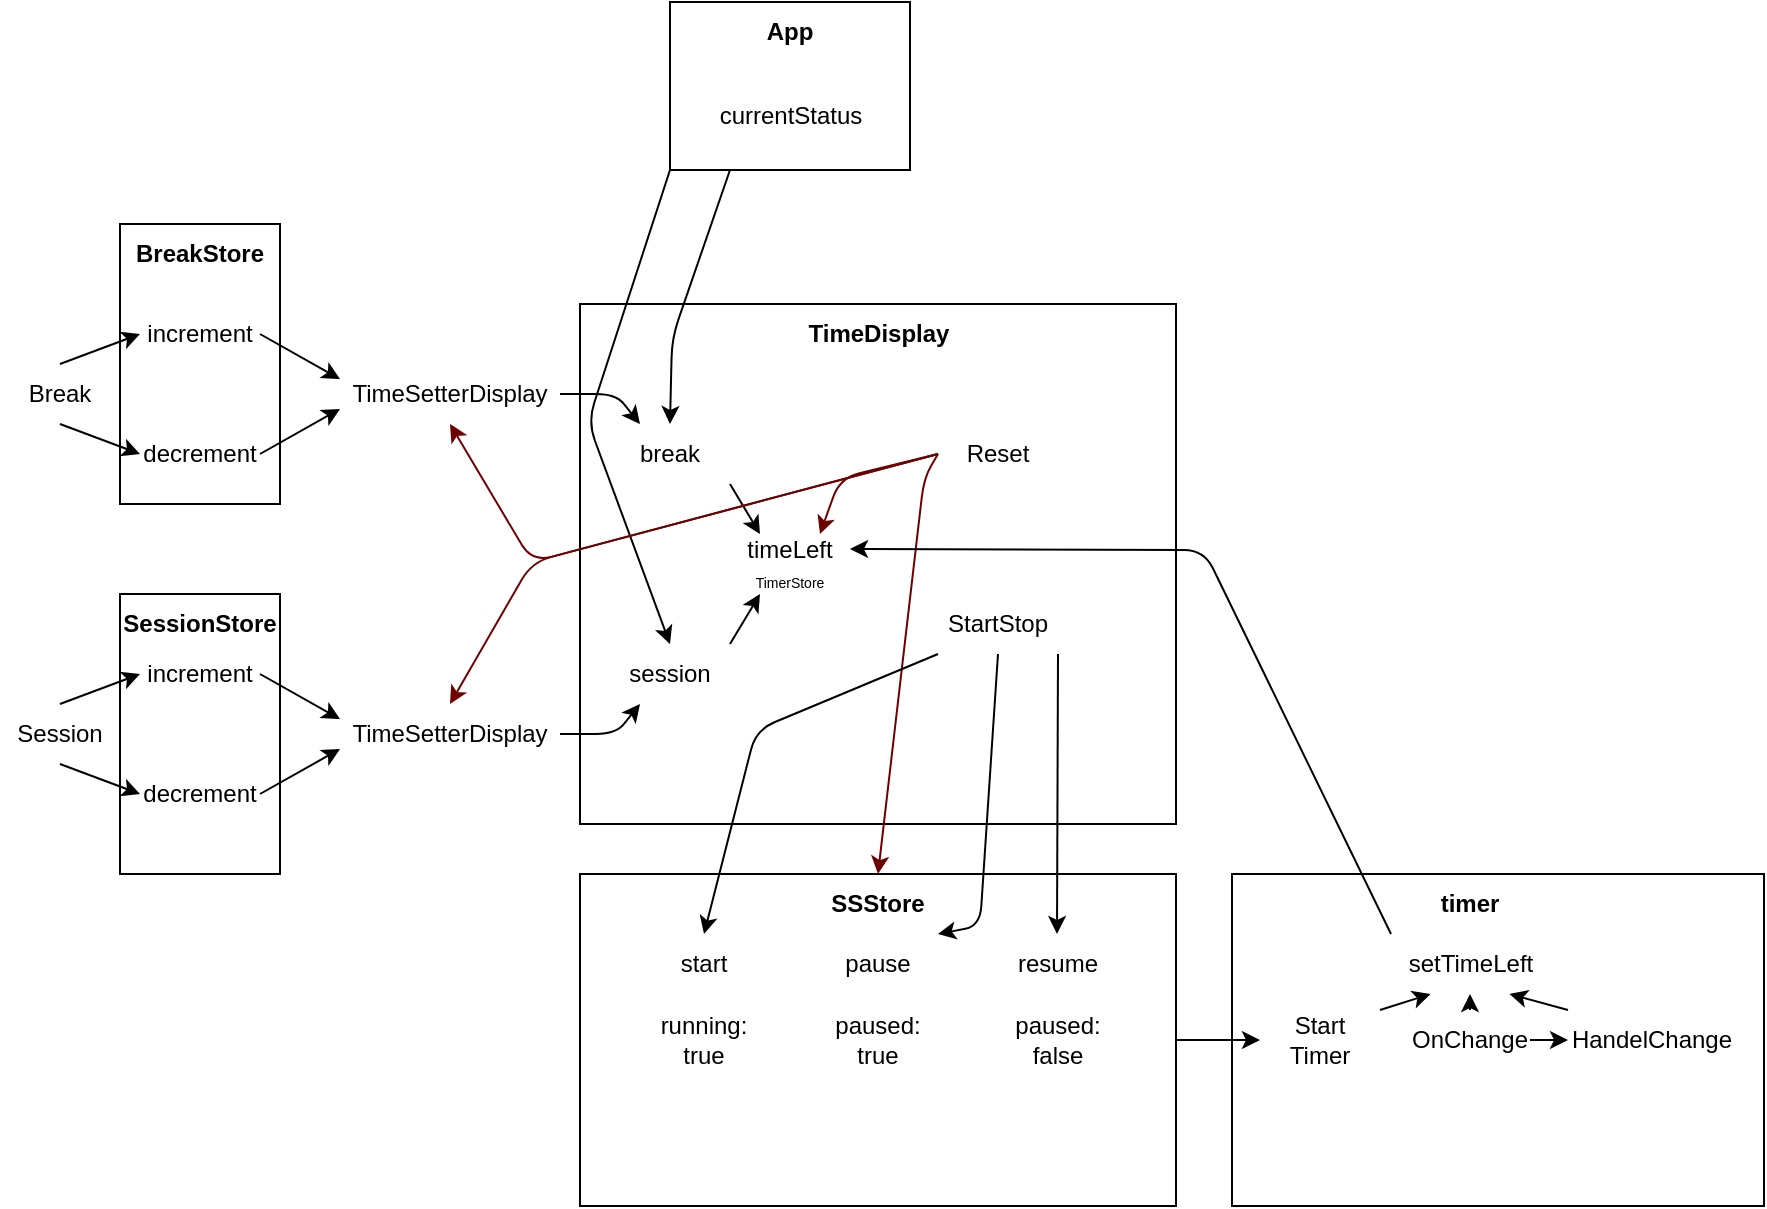 <mxfile>
    <diagram id="KufK51hkcl0O2N544Lcs" name="Page-1">
        <mxGraphModel dx="803" dy="563" grid="1" gridSize="14" guides="1" tooltips="1" connect="1" arrows="1" fold="1" page="1" pageScale="1" pageWidth="1169" pageHeight="827" math="0" shadow="0">
            <root>
                <mxCell id="0"/>
                <mxCell id="1" parent="0"/>
                <mxCell id="73" value="" style="rounded=0;whiteSpace=wrap;html=1;" vertex="1" parent="1">
                    <mxGeometry x="672" y="576" width="266" height="166" as="geometry"/>
                </mxCell>
                <mxCell id="75" style="edgeStyle=none;html=1;exitX=1;exitY=0.5;exitDx=0;exitDy=0;entryX=0;entryY=0.5;entryDx=0;entryDy=0;" edge="1" parent="1" source="61" target="76">
                    <mxGeometry relative="1" as="geometry"/>
                </mxCell>
                <mxCell id="61" value="" style="rounded=0;whiteSpace=wrap;html=1;" vertex="1" parent="1">
                    <mxGeometry x="346" y="576" width="298" height="166" as="geometry"/>
                </mxCell>
                <mxCell id="40" value="" style="rounded=0;whiteSpace=wrap;html=1;" vertex="1" parent="1">
                    <mxGeometry x="346" y="291" width="298" height="260" as="geometry"/>
                </mxCell>
                <mxCell id="32" value="" style="rounded=0;whiteSpace=wrap;html=1;" vertex="1" parent="1">
                    <mxGeometry x="116" y="436" width="80" height="140" as="geometry"/>
                </mxCell>
                <mxCell id="33" value="&lt;b&gt;SessionStore&lt;/b&gt;" style="text;html=1;align=center;verticalAlign=middle;whiteSpace=wrap;rounded=0;" vertex="1" parent="1">
                    <mxGeometry x="126" y="436" width="60" height="30" as="geometry"/>
                </mxCell>
                <mxCell id="30" value="" style="rounded=0;whiteSpace=wrap;html=1;" vertex="1" parent="1">
                    <mxGeometry x="116" y="251" width="80" height="140" as="geometry"/>
                </mxCell>
                <mxCell id="26" style="edgeStyle=none;html=1;exitX=0.5;exitY=0;exitDx=0;exitDy=0;entryX=0;entryY=0.5;entryDx=0;entryDy=0;" edge="1" parent="1" source="2" target="19">
                    <mxGeometry relative="1" as="geometry"/>
                </mxCell>
                <mxCell id="27" style="edgeStyle=none;html=1;exitX=0.5;exitY=1;exitDx=0;exitDy=0;entryX=0;entryY=0.5;entryDx=0;entryDy=0;" edge="1" parent="1" source="2" target="21">
                    <mxGeometry relative="1" as="geometry"/>
                </mxCell>
                <mxCell id="2" value="Break" style="text;html=1;align=center;verticalAlign=middle;whiteSpace=wrap;rounded=0;" vertex="1" parent="1">
                    <mxGeometry x="56" y="321" width="60" height="30" as="geometry"/>
                </mxCell>
                <mxCell id="28" style="edgeStyle=none;html=1;exitX=0.5;exitY=0;exitDx=0;exitDy=0;entryX=0;entryY=0.5;entryDx=0;entryDy=0;" edge="1" parent="1" source="4" target="20">
                    <mxGeometry relative="1" as="geometry"/>
                </mxCell>
                <mxCell id="29" style="edgeStyle=none;html=1;exitX=0.5;exitY=1;exitDx=0;exitDy=0;entryX=0;entryY=0.5;entryDx=0;entryDy=0;" edge="1" parent="1" source="4" target="22">
                    <mxGeometry relative="1" as="geometry"/>
                </mxCell>
                <mxCell id="4" value="Session" style="text;html=1;align=center;verticalAlign=middle;whiteSpace=wrap;rounded=0;" vertex="1" parent="1">
                    <mxGeometry x="56" y="491" width="60" height="30" as="geometry"/>
                </mxCell>
                <mxCell id="35" style="edgeStyle=none;html=1;exitX=1;exitY=0.5;exitDx=0;exitDy=0;entryX=0;entryY=0.25;entryDx=0;entryDy=0;" edge="1" parent="1" source="19" target="34">
                    <mxGeometry relative="1" as="geometry"/>
                </mxCell>
                <mxCell id="19" value="increment" style="text;html=1;align=center;verticalAlign=middle;whiteSpace=wrap;rounded=0;" vertex="1" parent="1">
                    <mxGeometry x="126" y="291" width="60" height="30" as="geometry"/>
                </mxCell>
                <mxCell id="20" value="increment" style="text;html=1;align=center;verticalAlign=middle;whiteSpace=wrap;rounded=0;" vertex="1" parent="1">
                    <mxGeometry x="126" y="461" width="60" height="30" as="geometry"/>
                </mxCell>
                <mxCell id="36" style="edgeStyle=none;html=1;exitX=1;exitY=0.5;exitDx=0;exitDy=0;entryX=0;entryY=0.75;entryDx=0;entryDy=0;" edge="1" parent="1" source="21" target="34">
                    <mxGeometry relative="1" as="geometry"/>
                </mxCell>
                <mxCell id="21" value="decrement" style="text;html=1;align=center;verticalAlign=middle;whiteSpace=wrap;rounded=0;" vertex="1" parent="1">
                    <mxGeometry x="126" y="351" width="60" height="30" as="geometry"/>
                </mxCell>
                <mxCell id="22" value="decrement" style="text;html=1;align=center;verticalAlign=middle;whiteSpace=wrap;rounded=0;" vertex="1" parent="1">
                    <mxGeometry x="126" y="521" width="60" height="30" as="geometry"/>
                </mxCell>
                <mxCell id="31" value="&lt;b&gt;BreakStore&lt;/b&gt;" style="text;html=1;align=center;verticalAlign=middle;whiteSpace=wrap;rounded=0;" vertex="1" parent="1">
                    <mxGeometry x="126" y="251" width="60" height="30" as="geometry"/>
                </mxCell>
                <mxCell id="51" style="edgeStyle=none;html=1;exitX=1;exitY=0.5;exitDx=0;exitDy=0;entryX=0.25;entryY=0;entryDx=0;entryDy=0;" edge="1" parent="1" source="34" target="46">
                    <mxGeometry relative="1" as="geometry">
                        <Array as="points">
                            <mxPoint x="364" y="336"/>
                        </Array>
                    </mxGeometry>
                </mxCell>
                <mxCell id="34" value="TimeSetterDisplay" style="text;html=1;align=center;verticalAlign=middle;whiteSpace=wrap;rounded=0;" vertex="1" parent="1">
                    <mxGeometry x="226" y="321" width="110" height="30" as="geometry"/>
                </mxCell>
                <mxCell id="52" style="edgeStyle=none;html=1;exitX=1;exitY=0.5;exitDx=0;exitDy=0;entryX=0.25;entryY=1;entryDx=0;entryDy=0;" edge="1" parent="1" source="37" target="45">
                    <mxGeometry relative="1" as="geometry">
                        <Array as="points">
                            <mxPoint x="364" y="506"/>
                        </Array>
                    </mxGeometry>
                </mxCell>
                <mxCell id="37" value="TimeSetterDisplay" style="text;html=1;align=center;verticalAlign=middle;whiteSpace=wrap;rounded=0;" vertex="1" parent="1">
                    <mxGeometry x="226" y="491" width="110" height="30" as="geometry"/>
                </mxCell>
                <mxCell id="38" style="edgeStyle=none;html=1;exitX=1;exitY=0.5;exitDx=0;exitDy=0;entryX=0;entryY=0.25;entryDx=0;entryDy=0;" edge="1" target="37" parent="1" source="20">
                    <mxGeometry relative="1" as="geometry">
                        <mxPoint x="186" y="476" as="sourcePoint"/>
                    </mxGeometry>
                </mxCell>
                <mxCell id="39" style="edgeStyle=none;html=1;exitX=1;exitY=0.5;exitDx=0;exitDy=0;entryX=0;entryY=0.75;entryDx=0;entryDy=0;" edge="1" target="37" parent="1" source="22">
                    <mxGeometry relative="1" as="geometry">
                        <mxPoint x="186" y="536" as="sourcePoint"/>
                    </mxGeometry>
                </mxCell>
                <mxCell id="41" value="&lt;b&gt;TimeDisplay&lt;/b&gt;" style="text;html=1;align=center;verticalAlign=middle;whiteSpace=wrap;rounded=0;" vertex="1" parent="1">
                    <mxGeometry x="457.5" y="291" width="75" height="30" as="geometry"/>
                </mxCell>
                <mxCell id="47" style="edgeStyle=none;html=1;exitX=0;exitY=1;exitDx=0;exitDy=0;entryX=0.5;entryY=0;entryDx=0;entryDy=0;" edge="1" parent="1" source="42" target="45">
                    <mxGeometry relative="1" as="geometry">
                        <Array as="points">
                            <mxPoint x="350" y="350"/>
                        </Array>
                    </mxGeometry>
                </mxCell>
                <mxCell id="48" style="edgeStyle=none;html=1;exitX=0.25;exitY=1;exitDx=0;exitDy=0;entryX=0.5;entryY=0;entryDx=0;entryDy=0;" edge="1" parent="1" source="42" target="46">
                    <mxGeometry relative="1" as="geometry">
                        <Array as="points">
                            <mxPoint x="392" y="308"/>
                        </Array>
                    </mxGeometry>
                </mxCell>
                <mxCell id="42" value="" style="rounded=0;whiteSpace=wrap;html=1;" vertex="1" parent="1">
                    <mxGeometry x="391" y="140" width="120" height="84" as="geometry"/>
                </mxCell>
                <mxCell id="43" value="&lt;b&gt;App&lt;/b&gt;" style="text;html=1;align=center;verticalAlign=middle;whiteSpace=wrap;rounded=0;" vertex="1" parent="1">
                    <mxGeometry x="421" y="140" width="60" height="30" as="geometry"/>
                </mxCell>
                <mxCell id="44" value="currentStatus" style="text;html=1;align=center;verticalAlign=middle;whiteSpace=wrap;rounded=0;" vertex="1" parent="1">
                    <mxGeometry x="409.5" y="182" width="83" height="30" as="geometry"/>
                </mxCell>
                <mxCell id="53" style="edgeStyle=none;html=1;exitX=1;exitY=0;exitDx=0;exitDy=0;entryX=0.25;entryY=1;entryDx=0;entryDy=0;" edge="1" parent="1" source="45" target="49">
                    <mxGeometry relative="1" as="geometry"/>
                </mxCell>
                <mxCell id="45" value="session" style="text;html=1;align=center;verticalAlign=middle;whiteSpace=wrap;rounded=0;" vertex="1" parent="1">
                    <mxGeometry x="361" y="461" width="60" height="30" as="geometry"/>
                </mxCell>
                <mxCell id="54" style="edgeStyle=none;html=1;exitX=1;exitY=1;exitDx=0;exitDy=0;entryX=0.25;entryY=0;entryDx=0;entryDy=0;" edge="1" parent="1" source="46" target="49">
                    <mxGeometry relative="1" as="geometry"/>
                </mxCell>
                <mxCell id="46" value="break" style="text;html=1;align=center;verticalAlign=middle;whiteSpace=wrap;rounded=0;" vertex="1" parent="1">
                    <mxGeometry x="361" y="351" width="60" height="30" as="geometry"/>
                </mxCell>
                <mxCell id="49" value="timeLeft&lt;div&gt;&lt;font style=&quot;font-size: 7px; line-height: 80%;&quot;&gt;TimerStore&lt;/font&gt;&lt;/div&gt;" style="text;html=1;align=center;verticalAlign=middle;whiteSpace=wrap;rounded=0;" vertex="1" parent="1">
                    <mxGeometry x="421" y="406" width="60" height="30" as="geometry"/>
                </mxCell>
                <mxCell id="56" style="edgeStyle=none;html=1;exitX=0;exitY=0.5;exitDx=0;exitDy=0;entryX=0.75;entryY=0;entryDx=0;entryDy=0;fillColor=#a20025;strokeColor=#6F0000;" edge="1" parent="1" source="55" target="49">
                    <mxGeometry relative="1" as="geometry">
                        <Array as="points">
                            <mxPoint x="476" y="378"/>
                        </Array>
                    </mxGeometry>
                </mxCell>
                <mxCell id="58" style="edgeStyle=none;html=1;exitX=0;exitY=0.5;exitDx=0;exitDy=0;entryX=0.5;entryY=1;entryDx=0;entryDy=0;fillColor=#a20025;strokeColor=#6F0000;" edge="1" parent="1" source="55" target="34">
                    <mxGeometry relative="1" as="geometry">
                        <Array as="points">
                            <mxPoint x="322" y="420"/>
                        </Array>
                    </mxGeometry>
                </mxCell>
                <mxCell id="59" style="edgeStyle=none;html=1;exitX=0;exitY=0.5;exitDx=0;exitDy=0;entryX=0.5;entryY=0;entryDx=0;entryDy=0;fillColor=#a20025;strokeColor=#6F0000;" edge="1" parent="1" source="55" target="37">
                    <mxGeometry relative="1" as="geometry">
                        <Array as="points">
                            <mxPoint x="322" y="420"/>
                        </Array>
                    </mxGeometry>
                </mxCell>
                <mxCell id="66" style="edgeStyle=none;html=1;exitX=0;exitY=0.5;exitDx=0;exitDy=0;entryX=0.5;entryY=0;entryDx=0;entryDy=0;fillColor=#a20025;strokeColor=#6F0000;" edge="1" parent="1" source="55" target="61">
                    <mxGeometry relative="1" as="geometry">
                        <Array as="points">
                            <mxPoint x="518" y="378"/>
                        </Array>
                    </mxGeometry>
                </mxCell>
                <mxCell id="55" value="Reset" style="text;html=1;align=center;verticalAlign=middle;whiteSpace=wrap;rounded=0;" vertex="1" parent="1">
                    <mxGeometry x="525" y="351" width="60" height="30" as="geometry"/>
                </mxCell>
                <mxCell id="67" style="edgeStyle=none;html=1;exitX=0;exitY=1;exitDx=0;exitDy=0;entryX=0.5;entryY=0;entryDx=0;entryDy=0;" edge="1" parent="1" source="60" target="64">
                    <mxGeometry relative="1" as="geometry">
                        <Array as="points">
                            <mxPoint x="434" y="504"/>
                        </Array>
                    </mxGeometry>
                </mxCell>
                <mxCell id="68" style="edgeStyle=none;html=1;exitX=0.5;exitY=1;exitDx=0;exitDy=0;entryX=1;entryY=0;entryDx=0;entryDy=0;" edge="1" parent="1" source="60" target="63">
                    <mxGeometry relative="1" as="geometry">
                        <Array as="points">
                            <mxPoint x="546" y="602"/>
                        </Array>
                    </mxGeometry>
                </mxCell>
                <mxCell id="69" style="edgeStyle=none;html=1;exitX=1;exitY=1;exitDx=0;exitDy=0;entryX=0.5;entryY=0;entryDx=0;entryDy=0;" edge="1" parent="1" source="60" target="65">
                    <mxGeometry relative="1" as="geometry"/>
                </mxCell>
                <mxCell id="60" value="StartStop" style="text;html=1;align=center;verticalAlign=middle;whiteSpace=wrap;rounded=0;" vertex="1" parent="1">
                    <mxGeometry x="525" y="436" width="60" height="30" as="geometry"/>
                </mxCell>
                <mxCell id="62" value="&lt;b&gt;SSStore&lt;/b&gt;" style="text;html=1;align=center;verticalAlign=middle;whiteSpace=wrap;rounded=0;" vertex="1" parent="1">
                    <mxGeometry x="465" y="576" width="60" height="30" as="geometry"/>
                </mxCell>
                <mxCell id="63" value="pause" style="text;html=1;align=center;verticalAlign=middle;whiteSpace=wrap;rounded=0;" vertex="1" parent="1">
                    <mxGeometry x="465" y="606" width="60" height="30" as="geometry"/>
                </mxCell>
                <mxCell id="64" value="start" style="text;html=1;align=center;verticalAlign=middle;whiteSpace=wrap;rounded=0;" vertex="1" parent="1">
                    <mxGeometry x="378" y="606" width="60" height="30" as="geometry"/>
                </mxCell>
                <mxCell id="65" value="resume" style="text;html=1;align=center;verticalAlign=middle;whiteSpace=wrap;rounded=0;" vertex="1" parent="1">
                    <mxGeometry x="554.5" y="606" width="60" height="30" as="geometry"/>
                </mxCell>
                <mxCell id="70" value="running: true" style="text;html=1;align=center;verticalAlign=middle;whiteSpace=wrap;rounded=0;" vertex="1" parent="1">
                    <mxGeometry x="378" y="644" width="60" height="30" as="geometry"/>
                </mxCell>
                <mxCell id="71" value="paused: true" style="text;html=1;align=center;verticalAlign=middle;whiteSpace=wrap;rounded=0;" vertex="1" parent="1">
                    <mxGeometry x="465" y="644" width="60" height="30" as="geometry"/>
                </mxCell>
                <mxCell id="72" value="paused: false" style="text;html=1;align=center;verticalAlign=middle;whiteSpace=wrap;rounded=0;" vertex="1" parent="1">
                    <mxGeometry x="555" y="644" width="60" height="30" as="geometry"/>
                </mxCell>
                <mxCell id="74" value="&lt;b&gt;timer&lt;/b&gt;" style="text;html=1;align=center;verticalAlign=middle;whiteSpace=wrap;rounded=0;" vertex="1" parent="1">
                    <mxGeometry x="761" y="576" width="60" height="30" as="geometry"/>
                </mxCell>
                <mxCell id="81" style="edgeStyle=none;html=1;exitX=1;exitY=0;exitDx=0;exitDy=0;entryX=0.25;entryY=1;entryDx=0;entryDy=0;" edge="1" parent="1" source="76" target="80">
                    <mxGeometry relative="1" as="geometry"/>
                </mxCell>
                <mxCell id="76" value="Start Timer" style="text;html=1;align=center;verticalAlign=middle;whiteSpace=wrap;rounded=0;" vertex="1" parent="1">
                    <mxGeometry x="686" y="644" width="60" height="30" as="geometry"/>
                </mxCell>
                <mxCell id="79" style="edgeStyle=none;html=1;exitX=1;exitY=0.5;exitDx=0;exitDy=0;entryX=0;entryY=0.5;entryDx=0;entryDy=0;" edge="1" parent="1" source="77" target="78">
                    <mxGeometry relative="1" as="geometry"/>
                </mxCell>
                <mxCell id="82" style="edgeStyle=none;html=1;exitX=0.5;exitY=0;exitDx=0;exitDy=0;entryX=0.5;entryY=1;entryDx=0;entryDy=0;" edge="1" parent="1" source="77" target="80">
                    <mxGeometry relative="1" as="geometry"/>
                </mxCell>
                <mxCell id="77" value="OnChange" style="text;html=1;align=center;verticalAlign=middle;whiteSpace=wrap;rounded=0;" vertex="1" parent="1">
                    <mxGeometry x="761" y="644" width="60" height="30" as="geometry"/>
                </mxCell>
                <mxCell id="83" style="edgeStyle=none;html=1;exitX=0;exitY=0;exitDx=0;exitDy=0;entryX=0.75;entryY=1;entryDx=0;entryDy=0;" edge="1" parent="1" source="78" target="80">
                    <mxGeometry relative="1" as="geometry"/>
                </mxCell>
                <mxCell id="78" value="HandelChange" style="text;html=1;align=center;verticalAlign=middle;whiteSpace=wrap;rounded=0;" vertex="1" parent="1">
                    <mxGeometry x="840" y="644" width="84" height="30" as="geometry"/>
                </mxCell>
                <mxCell id="84" style="edgeStyle=none;html=1;exitX=0;exitY=0;exitDx=0;exitDy=0;entryX=1;entryY=0.25;entryDx=0;entryDy=0;" edge="1" parent="1" source="80" target="49">
                    <mxGeometry relative="1" as="geometry">
                        <Array as="points">
                            <mxPoint x="658" y="414"/>
                        </Array>
                    </mxGeometry>
                </mxCell>
                <mxCell id="80" value="setTimeLeft" style="text;html=1;align=center;verticalAlign=middle;whiteSpace=wrap;rounded=0;" vertex="1" parent="1">
                    <mxGeometry x="751.5" y="606" width="79" height="30" as="geometry"/>
                </mxCell>
            </root>
        </mxGraphModel>
    </diagram>
</mxfile>